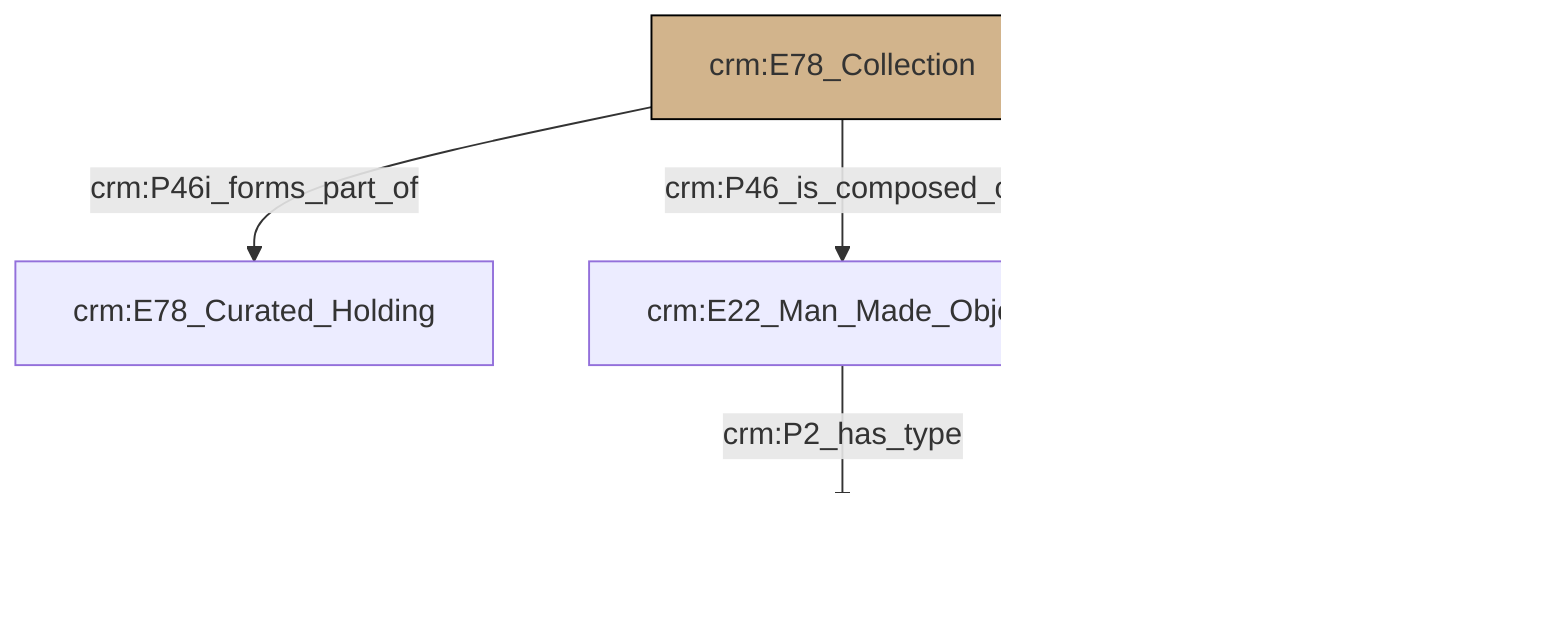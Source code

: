 graph TD
classDef Literal fill:#f2f2f2,stroke:#000000;
classDef CRM_Entity fill:#FFFFFF,stroke:#000000;
classDef Temporal_Entity fill:#00C9E6, stroke:#000000;
classDef Type fill:#E18312, stroke:#000000;
classDef Time-Span fill:#2C9C91, stroke:#000000;
classDef Appellation fill:#FFEB7F, stroke:#000000;
classDef Place fill:#008836, stroke:#000000;
classDef Persistent_Item fill:#B266B2, stroke:#000000;
classDef Conceptual_Object fill:#FFD700, stroke:#000000;
classDef Physical_Thing fill:#D2B48C, stroke:#000000;
classDef Actor fill:#f58aad, stroke:#000000;
classDef PC_Classes fill:#4ce600, stroke:#000000;
classDef Multi fill:#cccccc,stroke:#000000;

0["crm:E78_Collection"]:::Physical_Thing -->|crm:P46i_forms_part_of| 4["crm:E78_Curated_Holding"]:::Default
0["crm:E78_Collection"]:::Physical_Thing -->|crm:P46_is_composed_of| 5["crm:E22_Man_Made_Object"]:::Default
0["crm:E78_Collection"]:::Physical_Thing -->|crm:P57_has_number_of_parts| 7[rdfs:Literal]:::Literal
5["crm:E22_Man_Made_Object"]:::Default -->|crm:P2_has_type| 2["crm:E55_Type"]:::Type